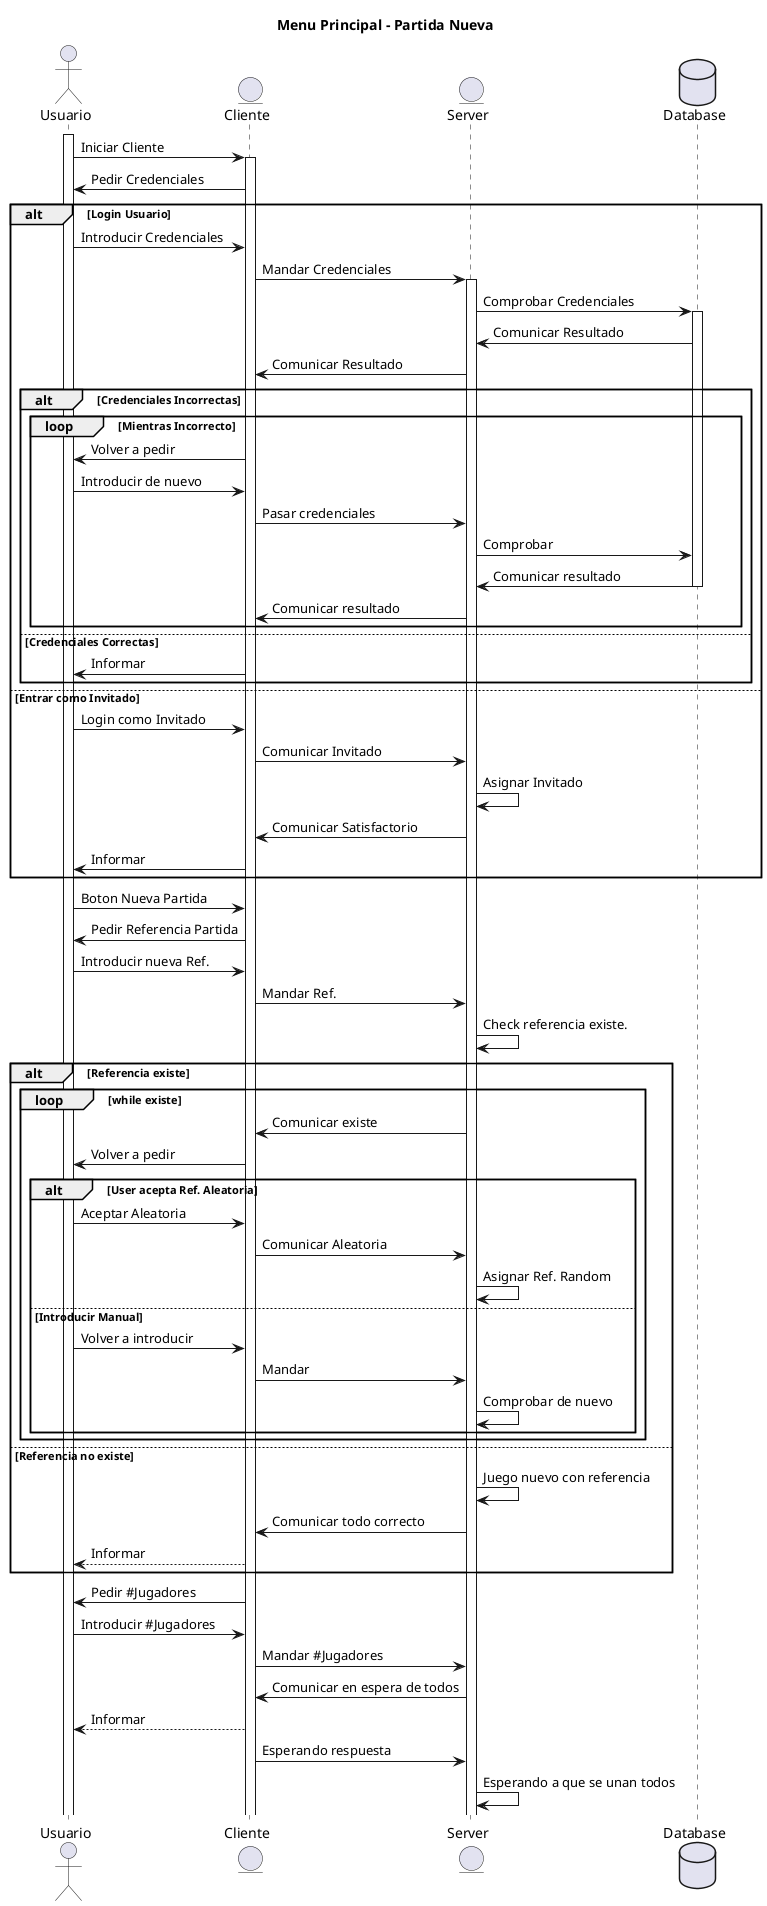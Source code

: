 @startuml
title Menu Principal - Partida Nueva
actor Usuario
entity Cliente
entity Server
database Database

activate Usuario
Usuario->Cliente: Iniciar Cliente

activate Cliente
Cliente->Usuario: Pedir Credenciales

alt Login Usuario
Usuario->Cliente: Introducir Credenciales
Cliente->Server: Mandar Credenciales
activate Server
Server->Database: Comprobar Credenciales
activate Database
Database->Server: Comunicar Resultado
Server->Cliente: Comunicar Resultado

alt Credenciales Incorrectas
loop Mientras Incorrecto
Cliente->Usuario: Volver a pedir
Usuario->Cliente: Introducir de nuevo
Cliente->Server: Pasar credenciales
Server->Database: Comprobar
Database->Server: Comunicar resultado
deactivate Database
Server->Cliente: Comunicar resultado
end
else Credenciales Correctas
Cliente->Usuario: Informar
end
else Entrar como Invitado
Usuario->Cliente: Login como Invitado
Cliente->Server: Comunicar Invitado
Server->Server: Asignar Invitado
Server->Cliente: Comunicar Satisfactorio
Cliente->Usuario: Informar
end

Usuario->Cliente: Boton Nueva Partida
Cliente->Usuario: Pedir Referencia Partida
Usuario->Cliente: Introducir nueva Ref.
Cliente->Server: Mandar Ref.
Server->Server: Check referencia existe.
alt Referencia existe
loop while existe
Server->Cliente: Comunicar existe
Cliente->Usuario: Volver a pedir

alt User acepta Ref. Aleatoria
Usuario->Cliente: Aceptar Aleatoria
Cliente->Server: Comunicar Aleatoria
Server->Server: Asignar Ref. Random
else Introducir Manual

Usuario->Cliente: Volver a introducir
Cliente->Server: Mandar
Server->Server: Comprobar de nuevo
end
end
else Referencia no existe
Server->Server: Juego nuevo con referencia
Server->Cliente: Comunicar todo correcto
Cliente-->Usuario: Informar
end

Cliente->Usuario: Pedir #Jugadores
Usuario->Cliente: Introducir #Jugadores
Cliente->Server: Mandar #Jugadores

Server->Cliente: Comunicar en espera de todos
Cliente-->Usuario: Informar

Cliente->Server: Esperando respuesta
Server->Server: Esperando a que se unan todos
@enduml
